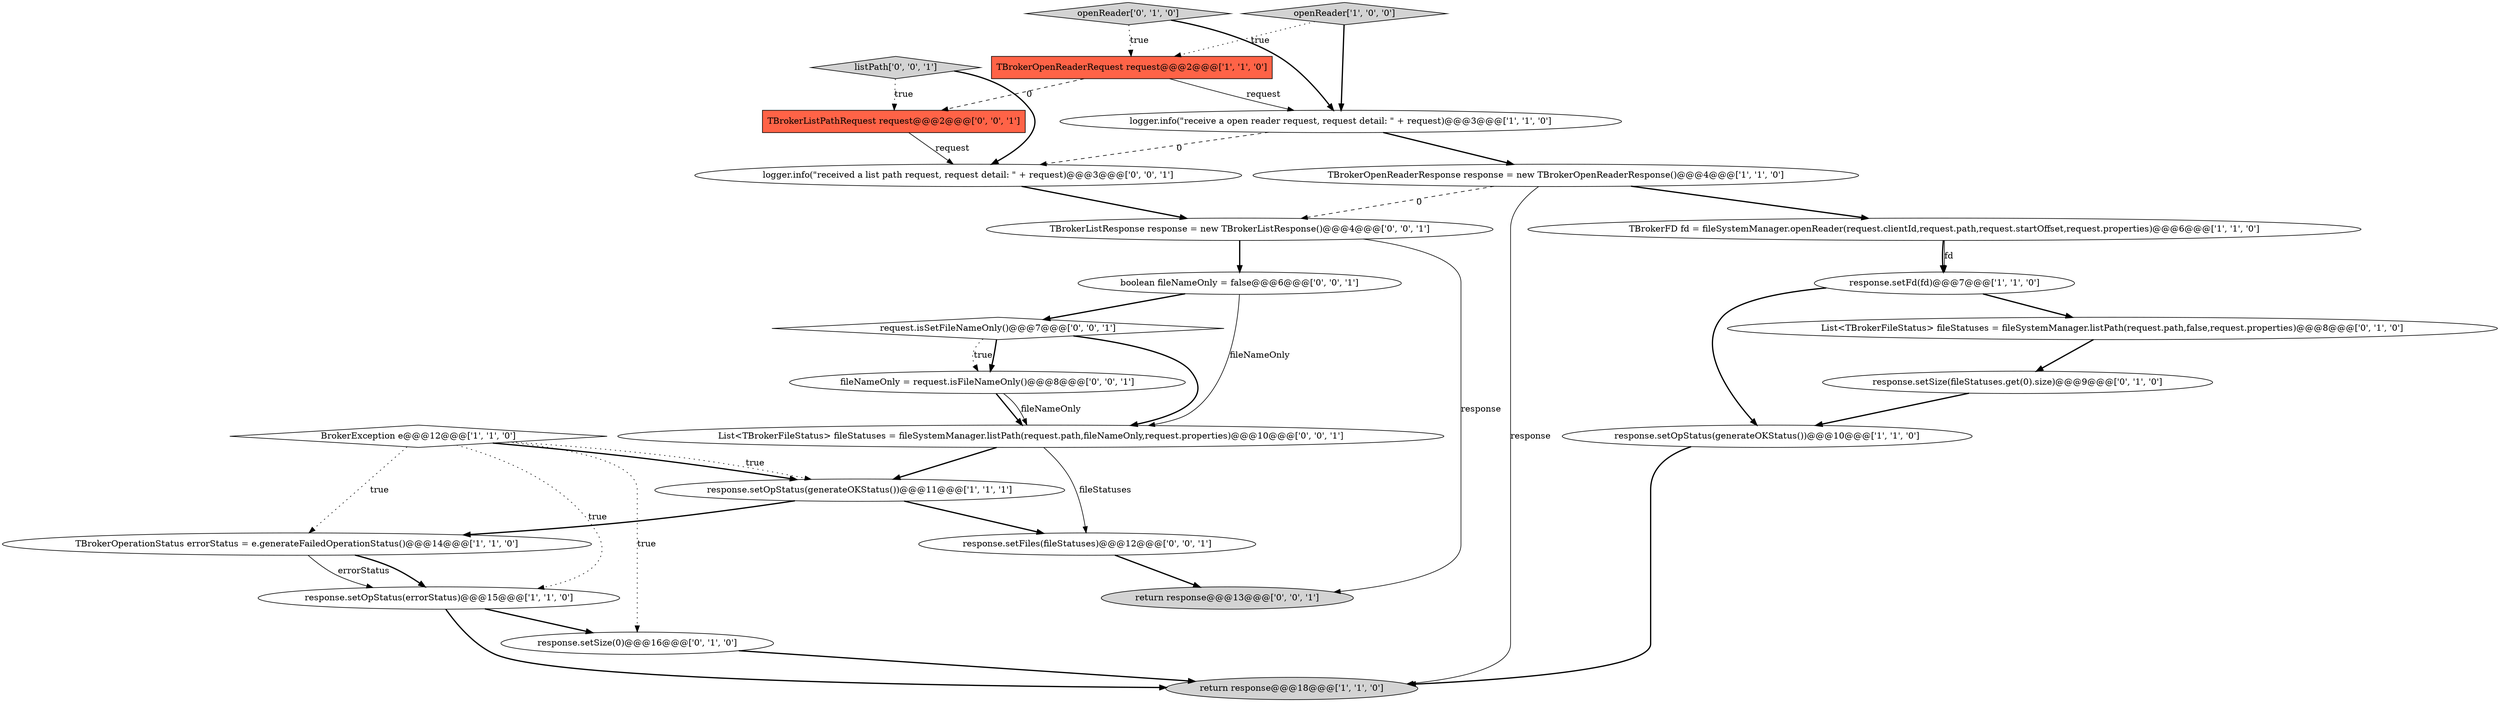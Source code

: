 digraph {
11 [style = filled, label = "BrokerException e@@@12@@@['1', '1', '0']", fillcolor = white, shape = diamond image = "AAA0AAABBB1BBB"];
3 [style = filled, label = "TBrokerOperationStatus errorStatus = e.generateFailedOperationStatus()@@@14@@@['1', '1', '0']", fillcolor = white, shape = ellipse image = "AAA0AAABBB1BBB"];
19 [style = filled, label = "response.setFiles(fileStatuses)@@@12@@@['0', '0', '1']", fillcolor = white, shape = ellipse image = "AAA0AAABBB3BBB"];
4 [style = filled, label = "response.setOpStatus(generateOKStatus())@@@10@@@['1', '1', '0']", fillcolor = white, shape = ellipse image = "AAA0AAABBB1BBB"];
8 [style = filled, label = "response.setFd(fd)@@@7@@@['1', '1', '0']", fillcolor = white, shape = ellipse image = "AAA0AAABBB1BBB"];
2 [style = filled, label = "return response@@@18@@@['1', '1', '0']", fillcolor = lightgray, shape = ellipse image = "AAA0AAABBB1BBB"];
23 [style = filled, label = "TBrokerListResponse response = new TBrokerListResponse()@@@4@@@['0', '0', '1']", fillcolor = white, shape = ellipse image = "AAA0AAABBB3BBB"];
13 [style = filled, label = "openReader['0', '1', '0']", fillcolor = lightgray, shape = diamond image = "AAA0AAABBB2BBB"];
22 [style = filled, label = "listPath['0', '0', '1']", fillcolor = lightgray, shape = diamond image = "AAA0AAABBB3BBB"];
7 [style = filled, label = "TBrokerOpenReaderRequest request@@@2@@@['1', '1', '0']", fillcolor = tomato, shape = box image = "AAA0AAABBB1BBB"];
18 [style = filled, label = "TBrokerListPathRequest request@@@2@@@['0', '0', '1']", fillcolor = tomato, shape = box image = "AAA0AAABBB3BBB"];
0 [style = filled, label = "logger.info(\"receive a open reader request, request detail: \" + request)@@@3@@@['1', '1', '0']", fillcolor = white, shape = ellipse image = "AAA0AAABBB1BBB"];
12 [style = filled, label = "response.setSize(fileStatuses.get(0).size)@@@9@@@['0', '1', '0']", fillcolor = white, shape = ellipse image = "AAA1AAABBB2BBB"];
24 [style = filled, label = "fileNameOnly = request.isFileNameOnly()@@@8@@@['0', '0', '1']", fillcolor = white, shape = ellipse image = "AAA0AAABBB3BBB"];
17 [style = filled, label = "logger.info(\"received a list path request, request detail: \" + request)@@@3@@@['0', '0', '1']", fillcolor = white, shape = ellipse image = "AAA0AAABBB3BBB"];
9 [style = filled, label = "TBrokerOpenReaderResponse response = new TBrokerOpenReaderResponse()@@@4@@@['1', '1', '0']", fillcolor = white, shape = ellipse image = "AAA0AAABBB1BBB"];
25 [style = filled, label = "boolean fileNameOnly = false@@@6@@@['0', '0', '1']", fillcolor = white, shape = ellipse image = "AAA0AAABBB3BBB"];
1 [style = filled, label = "response.setOpStatus(errorStatus)@@@15@@@['1', '1', '0']", fillcolor = white, shape = ellipse image = "AAA0AAABBB1BBB"];
15 [style = filled, label = "response.setSize(0)@@@16@@@['0', '1', '0']", fillcolor = white, shape = ellipse image = "AAA1AAABBB2BBB"];
14 [style = filled, label = "List<TBrokerFileStatus> fileStatuses = fileSystemManager.listPath(request.path,false,request.properties)@@@8@@@['0', '1', '0']", fillcolor = white, shape = ellipse image = "AAA1AAABBB2BBB"];
16 [style = filled, label = "return response@@@13@@@['0', '0', '1']", fillcolor = lightgray, shape = ellipse image = "AAA0AAABBB3BBB"];
6 [style = filled, label = "response.setOpStatus(generateOKStatus())@@@11@@@['1', '1', '1']", fillcolor = white, shape = ellipse image = "AAA0AAABBB1BBB"];
21 [style = filled, label = "request.isSetFileNameOnly()@@@7@@@['0', '0', '1']", fillcolor = white, shape = diamond image = "AAA0AAABBB3BBB"];
10 [style = filled, label = "TBrokerFD fd = fileSystemManager.openReader(request.clientId,request.path,request.startOffset,request.properties)@@@6@@@['1', '1', '0']", fillcolor = white, shape = ellipse image = "AAA0AAABBB1BBB"];
20 [style = filled, label = "List<TBrokerFileStatus> fileStatuses = fileSystemManager.listPath(request.path,fileNameOnly,request.properties)@@@10@@@['0', '0', '1']", fillcolor = white, shape = ellipse image = "AAA0AAABBB3BBB"];
5 [style = filled, label = "openReader['1', '0', '0']", fillcolor = lightgray, shape = diamond image = "AAA0AAABBB1BBB"];
8->14 [style = bold, label=""];
11->3 [style = dotted, label="true"];
7->18 [style = dashed, label="0"];
23->25 [style = bold, label=""];
20->6 [style = bold, label=""];
8->4 [style = bold, label=""];
13->0 [style = bold, label=""];
24->20 [style = bold, label=""];
25->20 [style = solid, label="fileNameOnly"];
3->1 [style = solid, label="errorStatus"];
12->4 [style = bold, label=""];
21->24 [style = dotted, label="true"];
0->9 [style = bold, label=""];
20->19 [style = solid, label="fileStatuses"];
10->8 [style = bold, label=""];
14->12 [style = bold, label=""];
10->8 [style = solid, label="fd"];
5->7 [style = dotted, label="true"];
21->24 [style = bold, label=""];
11->6 [style = bold, label=""];
6->19 [style = bold, label=""];
22->17 [style = bold, label=""];
15->2 [style = bold, label=""];
3->1 [style = bold, label=""];
4->2 [style = bold, label=""];
25->21 [style = bold, label=""];
19->16 [style = bold, label=""];
23->16 [style = solid, label="response"];
5->0 [style = bold, label=""];
21->20 [style = bold, label=""];
24->20 [style = solid, label="fileNameOnly"];
11->1 [style = dotted, label="true"];
11->6 [style = dotted, label="true"];
6->3 [style = bold, label=""];
0->17 [style = dashed, label="0"];
1->15 [style = bold, label=""];
17->23 [style = bold, label=""];
11->15 [style = dotted, label="true"];
7->0 [style = solid, label="request"];
9->23 [style = dashed, label="0"];
18->17 [style = solid, label="request"];
9->2 [style = solid, label="response"];
22->18 [style = dotted, label="true"];
13->7 [style = dotted, label="true"];
1->2 [style = bold, label=""];
9->10 [style = bold, label=""];
}
